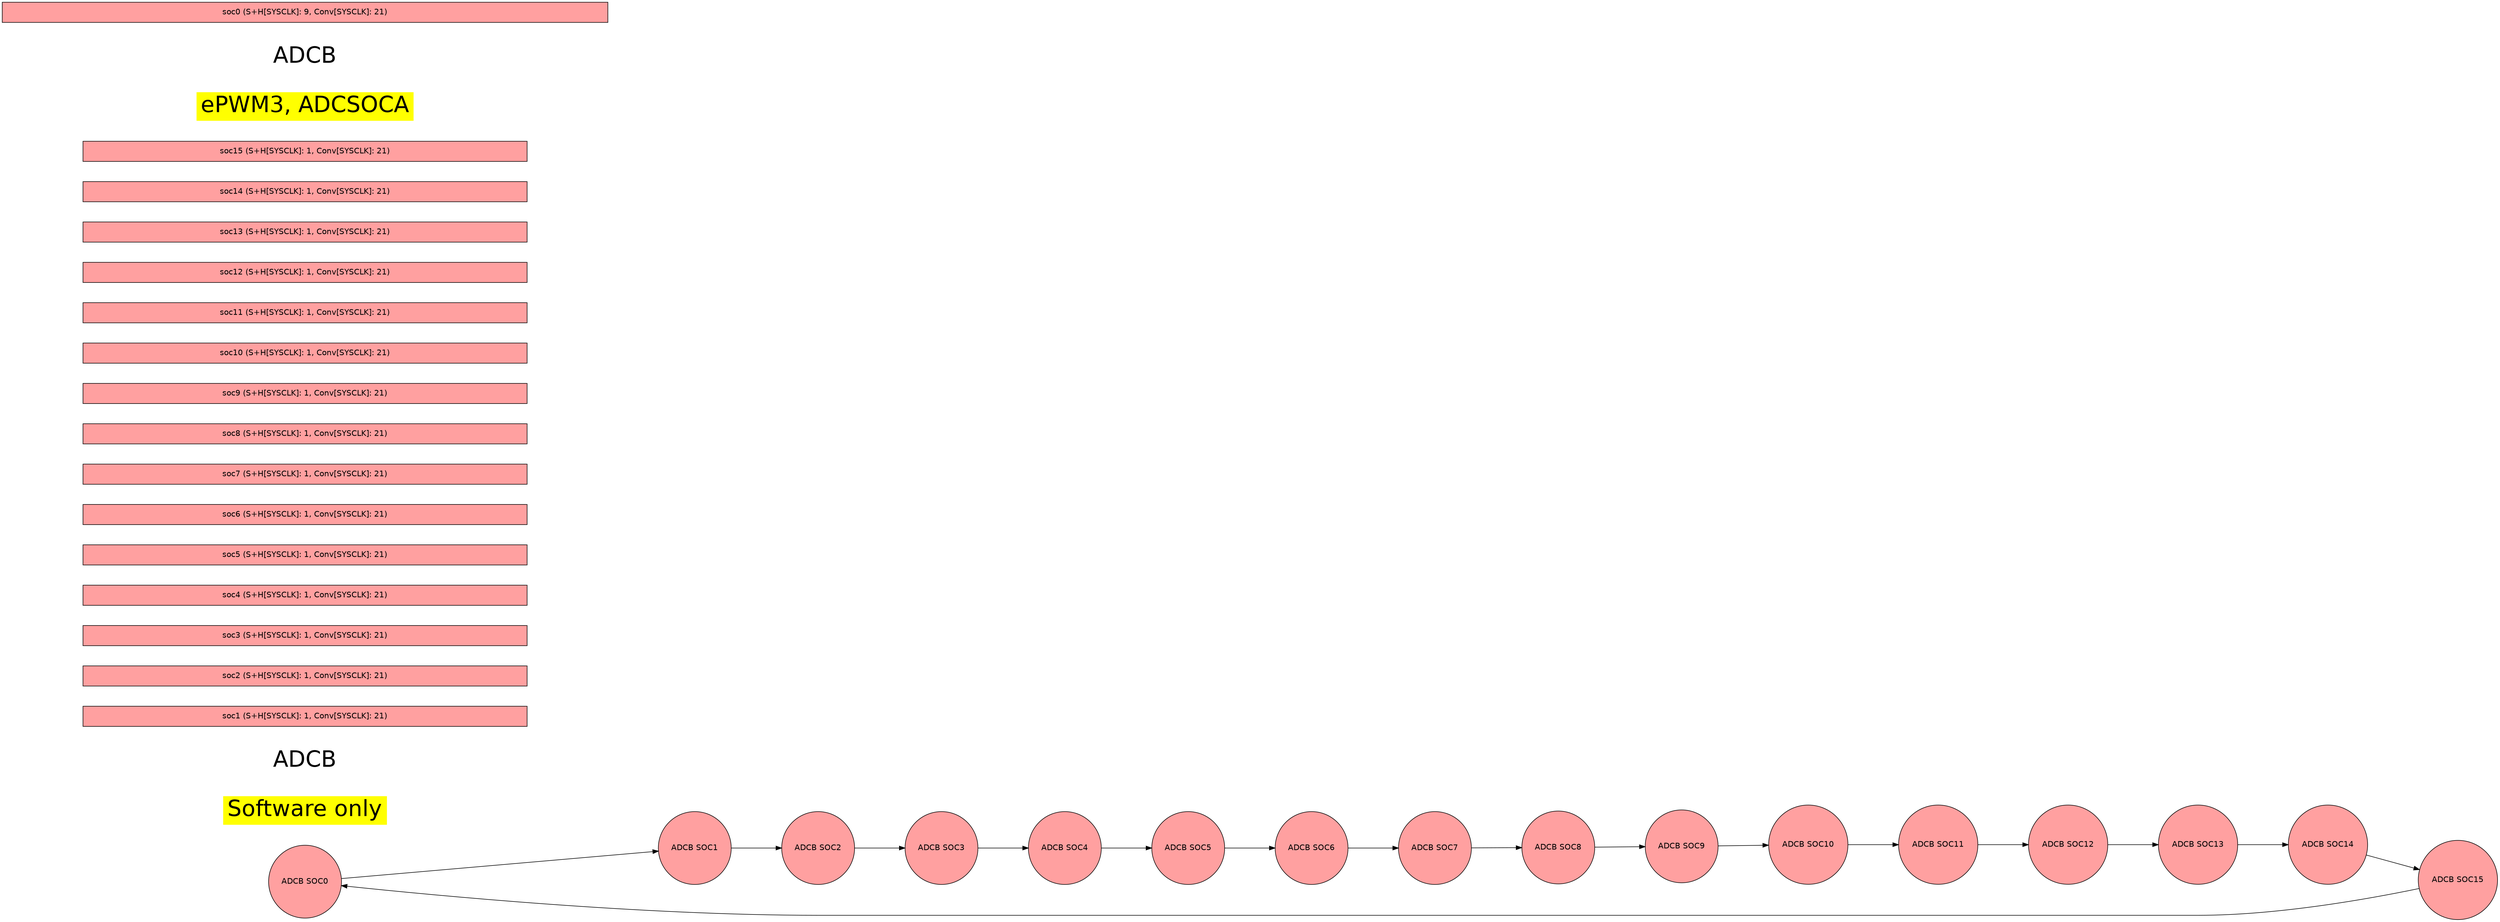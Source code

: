 digraph {
    graph [fontname = "helvetica"];
    node  [fontname = "helvetica"];
    edge  [fontname = "helvetica"];
    graph [mclimit=50 nodesep=0.5 rankdir=LR ranksep=1.25]

    node [shape = circle style=filled];

        adcb_SOC0 [label="ADCB SOC0" fillcolor="#FFA0A0" pos="0.000,7.689!"]
        adcb_SOC1 [label="ADCB SOC1" fillcolor="#FFA0A0" pos="2.942,7.103!"]
        adcb_SOC2 [label="ADCB SOC2" fillcolor="#FFA0A0" pos="5.437,5.437!"]
        adcb_SOC3 [label="ADCB SOC3" fillcolor="#FFA0A0" pos="7.103,2.942!"]
        adcb_SOC4 [label="ADCB SOC4" fillcolor="#FFA0A0" pos="7.689,0.000!"]
        adcb_SOC5 [label="ADCB SOC5" fillcolor="#FFA0A0" pos="7.103,-2.942!"]
        adcb_SOC6 [label="ADCB SOC6" fillcolor="#FFA0A0" pos="5.437,-5.437!"]
        adcb_SOC7 [label="ADCB SOC7" fillcolor="#FFA0A0" pos="2.942,-7.103!"]
        adcb_SOC8 [label="ADCB SOC8" fillcolor="#FFA0A0" pos="0.000,-7.689!"]
        adcb_SOC9 [label="ADCB SOC9" fillcolor="#FFA0A0" pos="-2.942,-7.103!"]
        adcb_SOC10 [label="ADCB SOC10" fillcolor="#FFA0A0" pos="-5.437,-5.437!"]
        adcb_SOC11 [label="ADCB SOC11" fillcolor="#FFA0A0" pos="-7.103,-2.942!"]
        adcb_SOC12 [label="ADCB SOC12" fillcolor="#FFA0A0" pos="-7.689,-0.000!"]
        adcb_SOC13 [label="ADCB SOC13" fillcolor="#FFA0A0" pos="-7.103,2.942!"]
        adcb_SOC14 [label="ADCB SOC14" fillcolor="#FFA0A0" pos="-5.437,5.437!"]
        adcb_SOC15 [label="ADCB SOC15" fillcolor="#FFA0A0" pos="-2.942,7.103!"]
        adcb_SOC0 -> adcb_SOC1
        adcb_SOC1 -> adcb_SOC2
        adcb_SOC2 -> adcb_SOC3
        adcb_SOC3 -> adcb_SOC4
        adcb_SOC4 -> adcb_SOC5
        adcb_SOC5 -> adcb_SOC6
        adcb_SOC6 -> adcb_SOC7
        adcb_SOC7 -> adcb_SOC8
        adcb_SOC8 -> adcb_SOC9
        adcb_SOC9 -> adcb_SOC10
        adcb_SOC10 -> adcb_SOC11
        adcb_SOC11 -> adcb_SOC12
        adcb_SOC12 -> adcb_SOC13
        adcb_SOC13 -> adcb_SOC14
        adcb_SOC14 -> adcb_SOC15
        adcb_SOC15 -> adcb_SOC0
    node [shape=rect style=filled];
        ADC_TRIGGER_SW_ONLY[label="Software only" fillcolor="yellow"  fontsize="40" color="white" pos="24.000,-3.000!"]
          
        adcb_ADC_TRIGGER_SW_ONLY[label="ADCB"  fontsize="40" fillcolor="white" color="white" pos="24.000,-9.000!"]
          
        adcb_ADC_TRIGGER_SW_ONLY_soc1[label="soc1 (S+H[SYSCLK]: 1, Conv[SYSCLK]: 21)" fillcolor="#FFA0A0" width="11.000" pos="32.500,-9.000!"]
          
        adcb_ADC_TRIGGER_SW_ONLY_soc2[label="soc2 (S+H[SYSCLK]: 1, Conv[SYSCLK]: 21)" fillcolor="#FFA0A0" width="11.000" pos="43.500,-9.000!"]
          
        adcb_ADC_TRIGGER_SW_ONLY_soc3[label="soc3 (S+H[SYSCLK]: 1, Conv[SYSCLK]: 21)" fillcolor="#FFA0A0" width="11.000" pos="54.500,-9.000!"]
          
        adcb_ADC_TRIGGER_SW_ONLY_soc4[label="soc4 (S+H[SYSCLK]: 1, Conv[SYSCLK]: 21)" fillcolor="#FFA0A0" width="11.000" pos="65.500,-9.000!"]
          
        adcb_ADC_TRIGGER_SW_ONLY_soc5[label="soc5 (S+H[SYSCLK]: 1, Conv[SYSCLK]: 21)" fillcolor="#FFA0A0" width="11.000" pos="76.500,-9.000!"]
          
        adcb_ADC_TRIGGER_SW_ONLY_soc6[label="soc6 (S+H[SYSCLK]: 1, Conv[SYSCLK]: 21)" fillcolor="#FFA0A0" width="11.000" pos="87.500,-9.000!"]
          
        adcb_ADC_TRIGGER_SW_ONLY_soc7[label="soc7 (S+H[SYSCLK]: 1, Conv[SYSCLK]: 21)" fillcolor="#FFA0A0" width="11.000" pos="98.500,-9.000!"]
          
        adcb_ADC_TRIGGER_SW_ONLY_soc8[label="soc8 (S+H[SYSCLK]: 1, Conv[SYSCLK]: 21)" fillcolor="#FFA0A0" width="11.000" pos="109.500,-9.000!"]
          
        adcb_ADC_TRIGGER_SW_ONLY_soc9[label="soc9 (S+H[SYSCLK]: 1, Conv[SYSCLK]: 21)" fillcolor="#FFA0A0" width="11.000" pos="120.500,-9.000!"]
          
        adcb_ADC_TRIGGER_SW_ONLY_soc10[label="soc10 (S+H[SYSCLK]: 1, Conv[SYSCLK]: 21)" fillcolor="#FFA0A0" width="11.000" pos="131.500,-9.000!"]
          
        adcb_ADC_TRIGGER_SW_ONLY_soc11[label="soc11 (S+H[SYSCLK]: 1, Conv[SYSCLK]: 21)" fillcolor="#FFA0A0" width="11.000" pos="142.500,-9.000!"]
          
        adcb_ADC_TRIGGER_SW_ONLY_soc12[label="soc12 (S+H[SYSCLK]: 1, Conv[SYSCLK]: 21)" fillcolor="#FFA0A0" width="11.000" pos="153.500,-9.000!"]
          
        adcb_ADC_TRIGGER_SW_ONLY_soc13[label="soc13 (S+H[SYSCLK]: 1, Conv[SYSCLK]: 21)" fillcolor="#FFA0A0" width="11.000" pos="164.500,-9.000!"]
          
        adcb_ADC_TRIGGER_SW_ONLY_soc14[label="soc14 (S+H[SYSCLK]: 1, Conv[SYSCLK]: 21)" fillcolor="#FFA0A0" width="11.000" pos="175.500,-9.000!"]
          
        adcb_ADC_TRIGGER_SW_ONLY_soc15[label="soc15 (S+H[SYSCLK]: 1, Conv[SYSCLK]: 21)" fillcolor="#FFA0A0" width="11.000" pos="186.500,-9.000!"]
        ADC_TRIGGER_EPWM3_SOCA[label="ePWM3, ADCSOCA" fillcolor="yellow"  fontsize="40" color="white" pos="24.000,-12.000!"]
          
        adcb_ADC_TRIGGER_EPWM3_SOCA[label="ADCB"  fontsize="40" fillcolor="white" color="white" pos="24.000,-18.000!"]
          
        adcb_ADC_TRIGGER_EPWM3_SOCA_soc0[label="soc0 (S+H[SYSCLK]: 9, Conv[SYSCLK]: 21)" fillcolor="#FFA0A0" width="15.000" pos="34.500,-18.000!"]
}
